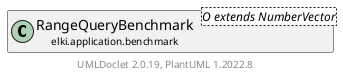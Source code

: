 @startuml
    remove .*\.(Instance|Par|Parameterizer|Factory)$
    set namespaceSeparator none
    hide empty fields
    hide empty methods

    class "<size:14>RangeQueryBenchmark.Par\n<size:10>elki.application.benchmark" as elki.application.benchmark.RangeQueryBenchmark.Par<O extends NumberVector> {
        {static} +RADIUS_ID: OptionID
        {static} +QUERY_ID: OptionID
        {static} +SAMPLING_ID: OptionID
        {static} +RANDOM_ID: OptionID
        #queries: DatabaseConnection
        #sampling: double
        #radius: double
        #random: RandomFactory
        +configure(Parameterization): void
        +make(): RangeQueryBenchmark<O extends NumberVector>
    }

    abstract class "<size:14>AbstractDistanceBasedApplication.Par\n<size:10>elki.application" as elki.application.AbstractDistanceBasedApplication.Par<O extends NumberVector>
    class "<size:14>RangeQueryBenchmark\n<size:10>elki.application.benchmark" as elki.application.benchmark.RangeQueryBenchmark<O extends NumberVector> [[RangeQueryBenchmark.html]]

    elki.application.AbstractDistanceBasedApplication.Par <|-- elki.application.benchmark.RangeQueryBenchmark.Par
    elki.application.benchmark.RangeQueryBenchmark +-- elki.application.benchmark.RangeQueryBenchmark.Par

    center footer UMLDoclet 2.0.19, PlantUML 1.2022.8
@enduml
